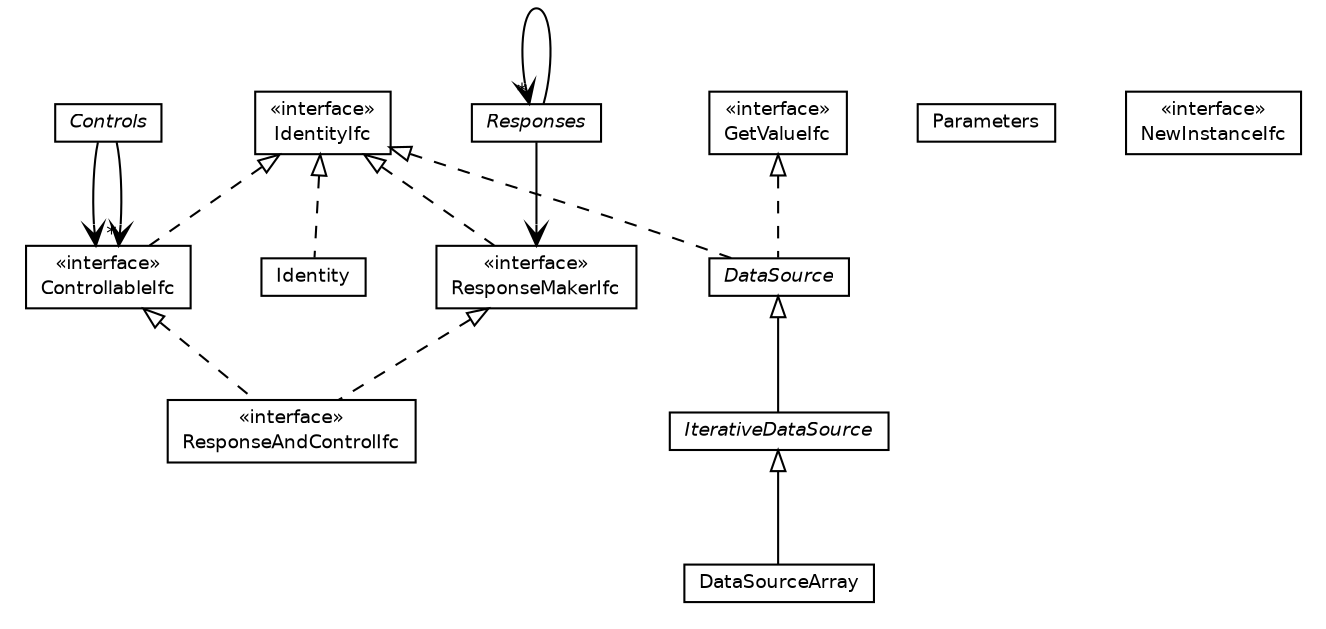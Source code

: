 #!/usr/local/bin/dot
#
# Class diagram 
# Generated by UMLGraph version 5.4 (http://www.umlgraph.org/)
#

digraph G {
	edge [fontname="Helvetica",fontsize=10,labelfontname="Helvetica",labelfontsize=10];
	node [fontname="Helvetica",fontsize=10,shape=plaintext];
	nodesep=0.25;
	ranksep=0.5;
	// jsl.utilities.Responses
	c8815 [label=<<table title="jsl.utilities.Responses" border="0" cellborder="1" cellspacing="0" cellpadding="2" port="p" href="./Responses.html">
		<tr><td><table border="0" cellspacing="0" cellpadding="1">
<tr><td align="center" balign="center"><font face="Helvetica-Oblique"> Responses </font></td></tr>
		</table></td></tr>
		</table>>, URL="./Responses.html", fontname="Helvetica", fontcolor="black", fontsize=9.0];
	// jsl.utilities.ResponseMakerIfc
	c8816 [label=<<table title="jsl.utilities.ResponseMakerIfc" border="0" cellborder="1" cellspacing="0" cellpadding="2" port="p" href="./ResponseMakerIfc.html">
		<tr><td><table border="0" cellspacing="0" cellpadding="1">
<tr><td align="center" balign="center"> &#171;interface&#187; </td></tr>
<tr><td align="center" balign="center"> ResponseMakerIfc </td></tr>
		</table></td></tr>
		</table>>, URL="./ResponseMakerIfc.html", fontname="Helvetica", fontcolor="black", fontsize=9.0];
	// jsl.utilities.ResponseAndControlIfc
	c8817 [label=<<table title="jsl.utilities.ResponseAndControlIfc" border="0" cellborder="1" cellspacing="0" cellpadding="2" port="p" href="./ResponseAndControlIfc.html">
		<tr><td><table border="0" cellspacing="0" cellpadding="1">
<tr><td align="center" balign="center"> &#171;interface&#187; </td></tr>
<tr><td align="center" balign="center"> ResponseAndControlIfc </td></tr>
		</table></td></tr>
		</table>>, URL="./ResponseAndControlIfc.html", fontname="Helvetica", fontcolor="black", fontsize=9.0];
	// jsl.utilities.Parameters
	c8818 [label=<<table title="jsl.utilities.Parameters" border="0" cellborder="1" cellspacing="0" cellpadding="2" port="p" href="./Parameters.html">
		<tr><td><table border="0" cellspacing="0" cellpadding="1">
<tr><td align="center" balign="center"> Parameters </td></tr>
		</table></td></tr>
		</table>>, URL="./Parameters.html", fontname="Helvetica", fontcolor="black", fontsize=9.0];
	// jsl.utilities.NewInstanceIfc
	c8819 [label=<<table title="jsl.utilities.NewInstanceIfc" border="0" cellborder="1" cellspacing="0" cellpadding="2" port="p" href="./NewInstanceIfc.html">
		<tr><td><table border="0" cellspacing="0" cellpadding="1">
<tr><td align="center" balign="center"> &#171;interface&#187; </td></tr>
<tr><td align="center" balign="center"> NewInstanceIfc </td></tr>
		</table></td></tr>
		</table>>, URL="./NewInstanceIfc.html", fontname="Helvetica", fontcolor="black", fontsize=9.0];
	// jsl.utilities.IterativeDataSource
	c8820 [label=<<table title="jsl.utilities.IterativeDataSource" border="0" cellborder="1" cellspacing="0" cellpadding="2" port="p" href="./IterativeDataSource.html">
		<tr><td><table border="0" cellspacing="0" cellpadding="1">
<tr><td align="center" balign="center"><font face="Helvetica-Oblique"> IterativeDataSource </font></td></tr>
		</table></td></tr>
		</table>>, URL="./IterativeDataSource.html", fontname="Helvetica", fontcolor="black", fontsize=9.0];
	// jsl.utilities.IdentityIfc
	c8821 [label=<<table title="jsl.utilities.IdentityIfc" border="0" cellborder="1" cellspacing="0" cellpadding="2" port="p" href="./IdentityIfc.html">
		<tr><td><table border="0" cellspacing="0" cellpadding="1">
<tr><td align="center" balign="center"> &#171;interface&#187; </td></tr>
<tr><td align="center" balign="center"> IdentityIfc </td></tr>
		</table></td></tr>
		</table>>, URL="./IdentityIfc.html", fontname="Helvetica", fontcolor="black", fontsize=9.0];
	// jsl.utilities.Identity
	c8822 [label=<<table title="jsl.utilities.Identity" border="0" cellborder="1" cellspacing="0" cellpadding="2" port="p" href="./Identity.html">
		<tr><td><table border="0" cellspacing="0" cellpadding="1">
<tr><td align="center" balign="center"> Identity </td></tr>
		</table></td></tr>
		</table>>, URL="./Identity.html", fontname="Helvetica", fontcolor="black", fontsize=9.0];
	// jsl.utilities.GetValueIfc
	c8823 [label=<<table title="jsl.utilities.GetValueIfc" border="0" cellborder="1" cellspacing="0" cellpadding="2" port="p" href="./GetValueIfc.html">
		<tr><td><table border="0" cellspacing="0" cellpadding="1">
<tr><td align="center" balign="center"> &#171;interface&#187; </td></tr>
<tr><td align="center" balign="center"> GetValueIfc </td></tr>
		</table></td></tr>
		</table>>, URL="./GetValueIfc.html", fontname="Helvetica", fontcolor="black", fontsize=9.0];
	// jsl.utilities.DataSourceArray
	c8824 [label=<<table title="jsl.utilities.DataSourceArray" border="0" cellborder="1" cellspacing="0" cellpadding="2" port="p" href="./DataSourceArray.html">
		<tr><td><table border="0" cellspacing="0" cellpadding="1">
<tr><td align="center" balign="center"> DataSourceArray </td></tr>
		</table></td></tr>
		</table>>, URL="./DataSourceArray.html", fontname="Helvetica", fontcolor="black", fontsize=9.0];
	// jsl.utilities.DataSource
	c8825 [label=<<table title="jsl.utilities.DataSource" border="0" cellborder="1" cellspacing="0" cellpadding="2" port="p" href="./DataSource.html">
		<tr><td><table border="0" cellspacing="0" cellpadding="1">
<tr><td align="center" balign="center"><font face="Helvetica-Oblique"> DataSource </font></td></tr>
		</table></td></tr>
		</table>>, URL="./DataSource.html", fontname="Helvetica", fontcolor="black", fontsize=9.0];
	// jsl.utilities.Controls
	c8826 [label=<<table title="jsl.utilities.Controls" border="0" cellborder="1" cellspacing="0" cellpadding="2" port="p" href="./Controls.html">
		<tr><td><table border="0" cellspacing="0" cellpadding="1">
<tr><td align="center" balign="center"><font face="Helvetica-Oblique"> Controls </font></td></tr>
		</table></td></tr>
		</table>>, URL="./Controls.html", fontname="Helvetica", fontcolor="black", fontsize=9.0];
	// jsl.utilities.ControllableIfc
	c8827 [label=<<table title="jsl.utilities.ControllableIfc" border="0" cellborder="1" cellspacing="0" cellpadding="2" port="p" href="./ControllableIfc.html">
		<tr><td><table border="0" cellspacing="0" cellpadding="1">
<tr><td align="center" balign="center"> &#171;interface&#187; </td></tr>
<tr><td align="center" balign="center"> ControllableIfc </td></tr>
		</table></td></tr>
		</table>>, URL="./ControllableIfc.html", fontname="Helvetica", fontcolor="black", fontsize=9.0];
	//jsl.utilities.ResponseMakerIfc implements jsl.utilities.IdentityIfc
	c8821:p -> c8816:p [dir=back,arrowtail=empty,style=dashed];
	//jsl.utilities.ResponseAndControlIfc implements jsl.utilities.ControllableIfc
	c8827:p -> c8817:p [dir=back,arrowtail=empty,style=dashed];
	//jsl.utilities.ResponseAndControlIfc implements jsl.utilities.ResponseMakerIfc
	c8816:p -> c8817:p [dir=back,arrowtail=empty,style=dashed];
	//jsl.utilities.IterativeDataSource extends jsl.utilities.DataSource
	c8825:p -> c8820:p [dir=back,arrowtail=empty];
	//jsl.utilities.Identity implements jsl.utilities.IdentityIfc
	c8821:p -> c8822:p [dir=back,arrowtail=empty,style=dashed];
	//jsl.utilities.DataSourceArray extends jsl.utilities.IterativeDataSource
	c8820:p -> c8824:p [dir=back,arrowtail=empty];
	//jsl.utilities.DataSource implements jsl.utilities.GetValueIfc
	c8823:p -> c8825:p [dir=back,arrowtail=empty,style=dashed];
	//jsl.utilities.DataSource implements jsl.utilities.IdentityIfc
	c8821:p -> c8825:p [dir=back,arrowtail=empty,style=dashed];
	//jsl.utilities.ControllableIfc implements jsl.utilities.IdentityIfc
	c8821:p -> c8827:p [dir=back,arrowtail=empty,style=dashed];
	// jsl.utilities.Responses NAVASSOC jsl.utilities.ResponseMakerIfc
	c8815:p -> c8816:p [taillabel="", label="", headlabel="", fontname="Helvetica", fontcolor="black", fontsize=10.0, color="black", arrowhead=open];
	// jsl.utilities.Responses NAVASSOC jsl.utilities.Responses
	c8815:p -> c8815:p [taillabel="", label="", headlabel="*", fontname="Helvetica", fontcolor="black", fontsize=10.0, color="black", arrowhead=open];
	// jsl.utilities.Controls NAVASSOC jsl.utilities.ControllableIfc
	c8826:p -> c8827:p [taillabel="", label="", headlabel="", fontname="Helvetica", fontcolor="black", fontsize=10.0, color="black", arrowhead=open];
	// jsl.utilities.Controls NAVASSOC jsl.utilities.ControllableIfc
	c8826:p -> c8827:p [taillabel="", label="", headlabel="*", fontname="Helvetica", fontcolor="black", fontsize=10.0, color="black", arrowhead=open];
}

